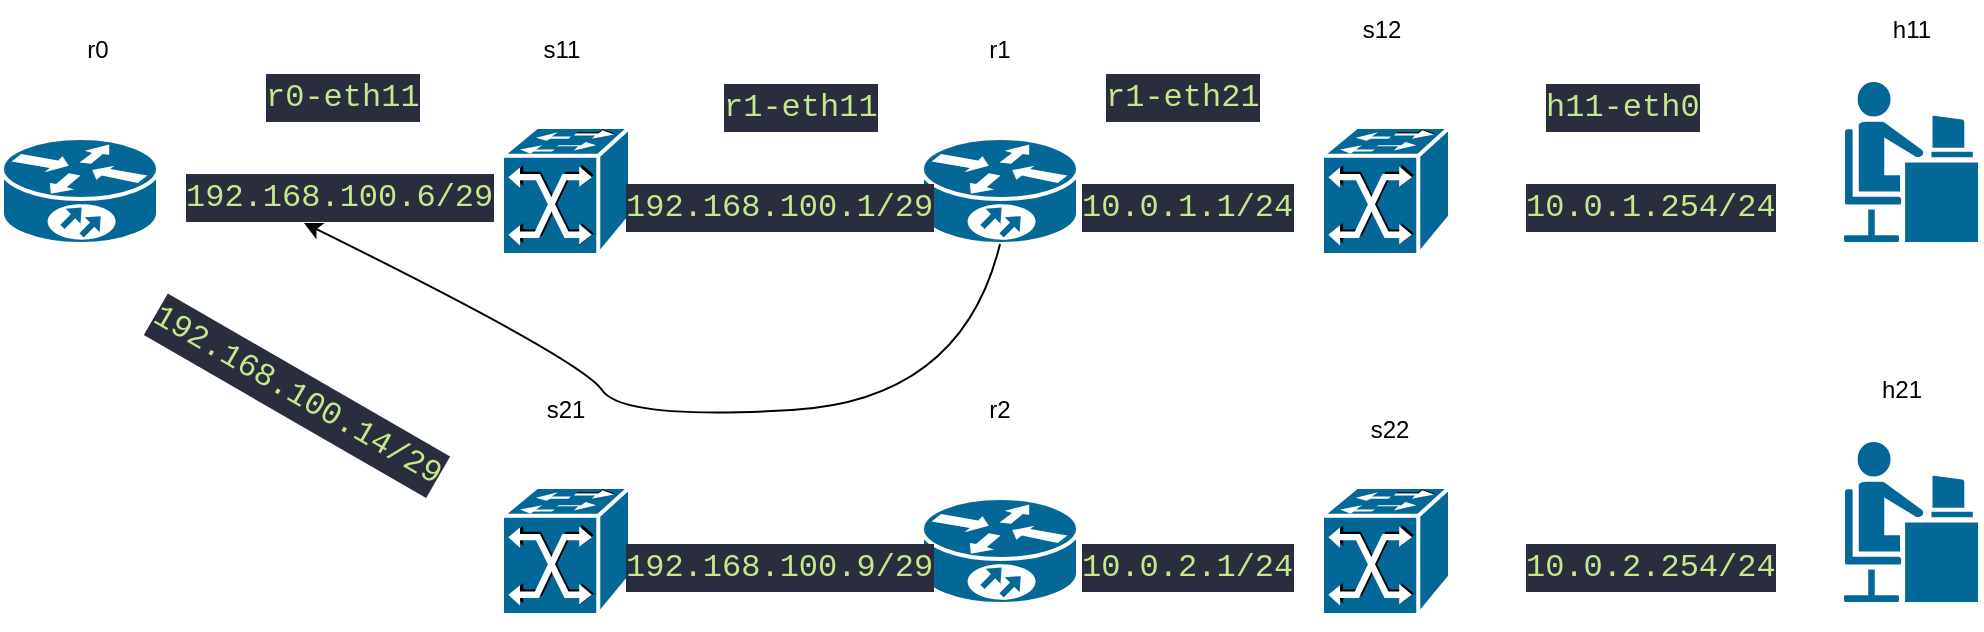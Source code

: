 <mxfile version="24.2.1" type="device">
  <diagram name="Page-1" id="c37626ed-c26b-45fb-9056-f9ebc6bb27b6">
    <mxGraphModel dx="1147" dy="729" grid="1" gridSize="10" guides="1" tooltips="1" connect="1" arrows="1" fold="1" page="1" pageScale="1" pageWidth="1100" pageHeight="850" background="none" math="0" shadow="0">
      <root>
        <mxCell id="0" />
        <mxCell id="1" parent="0" />
        <mxCell id="8EtFlCsksFl-GMj9Htkd-1" value="" style="shape=mxgraph.cisco.routers.10700;sketch=0;html=1;pointerEvents=1;dashed=0;fillColor=#036897;strokeColor=#ffffff;strokeWidth=2;verticalLabelPosition=bottom;verticalAlign=top;align=center;outlineConnect=0;" vertex="1" parent="1">
          <mxGeometry x="10" y="359" width="78" height="53" as="geometry" />
        </mxCell>
        <mxCell id="8EtFlCsksFl-GMj9Htkd-2" value="" style="shape=mxgraph.cisco.routers.10700;sketch=0;html=1;pointerEvents=1;dashed=0;fillColor=#036897;strokeColor=#ffffff;strokeWidth=2;verticalLabelPosition=bottom;verticalAlign=top;align=center;outlineConnect=0;" vertex="1" parent="1">
          <mxGeometry x="470" y="359" width="78" height="53" as="geometry" />
        </mxCell>
        <mxCell id="8EtFlCsksFl-GMj9Htkd-3" value="" style="shape=mxgraph.cisco.switches.atm_fast_gigabit_etherswitch;sketch=0;html=1;pointerEvents=1;dashed=0;fillColor=#036897;strokeColor=#ffffff;strokeWidth=2;verticalLabelPosition=bottom;verticalAlign=top;align=center;outlineConnect=0;" vertex="1" parent="1">
          <mxGeometry x="260" y="353.5" width="64" height="64" as="geometry" />
        </mxCell>
        <mxCell id="8EtFlCsksFl-GMj9Htkd-4" value="" style="shape=mxgraph.cisco.switches.atm_fast_gigabit_etherswitch;sketch=0;html=1;pointerEvents=1;dashed=0;fillColor=#036897;strokeColor=#ffffff;strokeWidth=2;verticalLabelPosition=bottom;verticalAlign=top;align=center;outlineConnect=0;" vertex="1" parent="1">
          <mxGeometry x="670" y="353.5" width="64" height="64" as="geometry" />
        </mxCell>
        <mxCell id="8EtFlCsksFl-GMj9Htkd-5" value="" style="shape=mxgraph.cisco.people.androgenous_person;sketch=0;html=1;pointerEvents=1;dashed=0;fillColor=#036897;strokeColor=#ffffff;strokeWidth=2;verticalLabelPosition=bottom;verticalAlign=top;align=center;outlineConnect=0;" vertex="1" parent="1">
          <mxGeometry x="930" y="330" width="69" height="82" as="geometry" />
        </mxCell>
        <mxCell id="8EtFlCsksFl-GMj9Htkd-6" value="r0" style="text;html=1;align=center;verticalAlign=middle;whiteSpace=wrap;rounded=0;" vertex="1" parent="1">
          <mxGeometry x="28" y="300" width="60" height="30" as="geometry" />
        </mxCell>
        <mxCell id="8EtFlCsksFl-GMj9Htkd-9" value="s11" style="text;html=1;align=center;verticalAlign=middle;whiteSpace=wrap;rounded=0;" vertex="1" parent="1">
          <mxGeometry x="260" y="300" width="60" height="30" as="geometry" />
        </mxCell>
        <mxCell id="8EtFlCsksFl-GMj9Htkd-11" value="r1" style="text;html=1;align=center;verticalAlign=middle;whiteSpace=wrap;rounded=0;" vertex="1" parent="1">
          <mxGeometry x="479" y="300" width="60" height="30" as="geometry" />
        </mxCell>
        <mxCell id="8EtFlCsksFl-GMj9Htkd-13" value="&lt;div style=&quot;color: #babed8;background-color: #292d3e;font-family: &#39;FiraCode NERD FONT&#39;, Menlo, Monaco, &#39;Courier New&#39;, monospace;font-weight: normal;font-size: 16px;line-height: 24px;white-space: pre;&quot;&gt;&lt;div&gt;&lt;span style=&quot;color: #c3e88d;&quot;&gt;192.168.100.1/29&lt;/span&gt;&lt;/div&gt;&lt;/div&gt;" style="text;whiteSpace=wrap;html=1;" vertex="1" parent="1">
          <mxGeometry x="320" y="375" width="159" height="50" as="geometry" />
        </mxCell>
        <mxCell id="8EtFlCsksFl-GMj9Htkd-14" value="&lt;div style=&quot;color: #babed8;background-color: #292d3e;font-family: &#39;FiraCode NERD FONT&#39;, Menlo, Monaco, &#39;Courier New&#39;, monospace;font-weight: normal;font-size: 16px;line-height: 24px;white-space: pre;&quot;&gt;&lt;div&gt;&lt;span style=&quot;color: #c3e88d;&quot;&gt;10.0.1.1/24&lt;/span&gt;&lt;/div&gt;&lt;/div&gt;" style="text;whiteSpace=wrap;html=1;" vertex="1" parent="1">
          <mxGeometry x="548" y="375" width="140" height="50" as="geometry" />
        </mxCell>
        <mxCell id="8EtFlCsksFl-GMj9Htkd-15" value="&lt;div style=&quot;color: #babed8;background-color: #292d3e;font-family: &#39;FiraCode NERD FONT&#39;, Menlo, Monaco, &#39;Courier New&#39;, monospace;font-weight: normal;font-size: 16px;line-height: 24px;white-space: pre;&quot;&gt;&lt;div&gt;&lt;span style=&quot;color: #c3e88d;&quot;&gt;192.168.100.6/29&lt;/span&gt;&lt;/div&gt;&lt;/div&gt;" style="text;whiteSpace=wrap;html=1;" vertex="1" parent="1">
          <mxGeometry x="100" y="369.5" width="122" height="32" as="geometry" />
        </mxCell>
        <mxCell id="8EtFlCsksFl-GMj9Htkd-16" value="&lt;div style=&quot;color: #babed8;background-color: #292d3e;font-family: &#39;FiraCode NERD FONT&#39;, Menlo, Monaco, &#39;Courier New&#39;, monospace;font-weight: normal;font-size: 16px;line-height: 24px;white-space: pre;&quot;&gt;&lt;div&gt;&lt;span style=&quot;color: #c3e88d;&quot;&gt;10.0.1.254/24&lt;/span&gt;&lt;/div&gt;&lt;/div&gt;" style="text;whiteSpace=wrap;html=1;" vertex="1" parent="1">
          <mxGeometry x="770" y="375" width="160" height="50" as="geometry" />
        </mxCell>
        <mxCell id="8EtFlCsksFl-GMj9Htkd-18" value="" style="shape=mxgraph.cisco.routers.10700;sketch=0;html=1;pointerEvents=1;dashed=0;fillColor=#036897;strokeColor=#ffffff;strokeWidth=2;verticalLabelPosition=bottom;verticalAlign=top;align=center;outlineConnect=0;" vertex="1" parent="1">
          <mxGeometry x="470" y="539" width="78" height="53" as="geometry" />
        </mxCell>
        <mxCell id="8EtFlCsksFl-GMj9Htkd-19" value="" style="shape=mxgraph.cisco.switches.atm_fast_gigabit_etherswitch;sketch=0;html=1;pointerEvents=1;dashed=0;fillColor=#036897;strokeColor=#ffffff;strokeWidth=2;verticalLabelPosition=bottom;verticalAlign=top;align=center;outlineConnect=0;" vertex="1" parent="1">
          <mxGeometry x="260" y="533.5" width="64" height="64" as="geometry" />
        </mxCell>
        <mxCell id="8EtFlCsksFl-GMj9Htkd-20" value="" style="shape=mxgraph.cisco.switches.atm_fast_gigabit_etherswitch;sketch=0;html=1;pointerEvents=1;dashed=0;fillColor=#036897;strokeColor=#ffffff;strokeWidth=2;verticalLabelPosition=bottom;verticalAlign=top;align=center;outlineConnect=0;" vertex="1" parent="1">
          <mxGeometry x="670" y="533.5" width="64" height="64" as="geometry" />
        </mxCell>
        <mxCell id="8EtFlCsksFl-GMj9Htkd-21" value="" style="shape=mxgraph.cisco.people.androgenous_person;sketch=0;html=1;pointerEvents=1;dashed=0;fillColor=#036897;strokeColor=#ffffff;strokeWidth=2;verticalLabelPosition=bottom;verticalAlign=top;align=center;outlineConnect=0;" vertex="1" parent="1">
          <mxGeometry x="930" y="510" width="69" height="82" as="geometry" />
        </mxCell>
        <mxCell id="8EtFlCsksFl-GMj9Htkd-24" value="s21" style="text;html=1;align=center;verticalAlign=middle;whiteSpace=wrap;rounded=0;" vertex="1" parent="1">
          <mxGeometry x="262" y="480" width="60" height="30" as="geometry" />
        </mxCell>
        <mxCell id="8EtFlCsksFl-GMj9Htkd-26" value="r2" style="text;html=1;align=center;verticalAlign=middle;whiteSpace=wrap;rounded=0;" vertex="1" parent="1">
          <mxGeometry x="479" y="480" width="60" height="30" as="geometry" />
        </mxCell>
        <mxCell id="8EtFlCsksFl-GMj9Htkd-28" value="&lt;div style=&quot;color: #babed8;background-color: #292d3e;font-family: &#39;FiraCode NERD FONT&#39;, Menlo, Monaco, &#39;Courier New&#39;, monospace;font-weight: normal;font-size: 16px;line-height: 24px;white-space: pre;&quot;&gt;&lt;div&gt;&lt;span style=&quot;color: #c3e88d;&quot;&gt;192.168.100.9/29&lt;/span&gt;&lt;/div&gt;&lt;/div&gt;" style="text;whiteSpace=wrap;html=1;" vertex="1" parent="1">
          <mxGeometry x="320" y="555" width="159" height="50" as="geometry" />
        </mxCell>
        <mxCell id="8EtFlCsksFl-GMj9Htkd-29" value="&lt;div style=&quot;color: #babed8;background-color: #292d3e;font-family: &#39;FiraCode NERD FONT&#39;, Menlo, Monaco, &#39;Courier New&#39;, monospace;font-weight: normal;font-size: 16px;line-height: 24px;white-space: pre;&quot;&gt;&lt;div&gt;&lt;span style=&quot;color: #c3e88d;&quot;&gt;10.0.2.1/24&lt;/span&gt;&lt;/div&gt;&lt;/div&gt;" style="text;whiteSpace=wrap;html=1;" vertex="1" parent="1">
          <mxGeometry x="548" y="555" width="140" height="50" as="geometry" />
        </mxCell>
        <mxCell id="8EtFlCsksFl-GMj9Htkd-30" value="&lt;div style=&quot;color: #babed8;background-color: #292d3e;font-family: &#39;FiraCode NERD FONT&#39;, Menlo, Monaco, &#39;Courier New&#39;, monospace;font-weight: normal;font-size: 16px;line-height: 24px;white-space: pre;&quot;&gt;&lt;div&gt;&lt;span style=&quot;color: #c3e88d;&quot;&gt;192.168.100.14/29&lt;/span&gt;&lt;/div&gt;&lt;/div&gt;" style="text;whiteSpace=wrap;html=1;rotation=30;" vertex="1" parent="1">
          <mxGeometry x="79" y="458" width="122" height="32" as="geometry" />
        </mxCell>
        <mxCell id="8EtFlCsksFl-GMj9Htkd-31" value="&lt;div style=&quot;color: #babed8;background-color: #292d3e;font-family: &#39;FiraCode NERD FONT&#39;, Menlo, Monaco, &#39;Courier New&#39;, monospace;font-weight: normal;font-size: 16px;line-height: 24px;white-space: pre;&quot;&gt;&lt;div&gt;&lt;span style=&quot;color: #c3e88d;&quot;&gt;10.0.2.254/24&lt;/span&gt;&lt;/div&gt;&lt;/div&gt;" style="text;whiteSpace=wrap;html=1;" vertex="1" parent="1">
          <mxGeometry x="770" y="555" width="160" height="50" as="geometry" />
        </mxCell>
        <mxCell id="8EtFlCsksFl-GMj9Htkd-32" value="s22" style="text;html=1;align=center;verticalAlign=middle;whiteSpace=wrap;rounded=0;" vertex="1" parent="1">
          <mxGeometry x="674" y="490" width="60" height="30" as="geometry" />
        </mxCell>
        <mxCell id="8EtFlCsksFl-GMj9Htkd-33" value="s12" style="text;html=1;align=center;verticalAlign=middle;whiteSpace=wrap;rounded=0;" vertex="1" parent="1">
          <mxGeometry x="670" y="290" width="60" height="30" as="geometry" />
        </mxCell>
        <mxCell id="8EtFlCsksFl-GMj9Htkd-35" value="h11" style="text;html=1;align=center;verticalAlign=middle;whiteSpace=wrap;rounded=0;" vertex="1" parent="1">
          <mxGeometry x="934.5" y="290" width="60" height="30" as="geometry" />
        </mxCell>
        <mxCell id="8EtFlCsksFl-GMj9Htkd-36" value="h21" style="text;html=1;align=center;verticalAlign=middle;whiteSpace=wrap;rounded=0;" vertex="1" parent="1">
          <mxGeometry x="930" y="470" width="60" height="30" as="geometry" />
        </mxCell>
        <mxCell id="8EtFlCsksFl-GMj9Htkd-39" value="" style="curved=1;endArrow=classic;html=1;rounded=0;exitX=0.5;exitY=1;exitDx=0;exitDy=0;exitPerimeter=0;entryX=0.5;entryY=1;entryDx=0;entryDy=0;" edge="1" parent="1" source="8EtFlCsksFl-GMj9Htkd-2" target="8EtFlCsksFl-GMj9Htkd-15">
          <mxGeometry width="50" height="50" relative="1" as="geometry">
            <mxPoint x="440" y="490" as="sourcePoint" />
            <mxPoint x="490" y="440" as="targetPoint" />
            <Array as="points">
              <mxPoint x="490" y="490" />
              <mxPoint x="320" y="500" />
              <mxPoint x="300" y="470" />
            </Array>
          </mxGeometry>
        </mxCell>
        <mxCell id="8EtFlCsksFl-GMj9Htkd-40" value="&lt;div style=&quot;color: #babed8;background-color: #292d3e;font-family: &#39;FiraCode NERD FONT&#39;, Menlo, Monaco, &#39;Courier New&#39;, monospace;font-weight: normal;font-size: 16px;line-height: 24px;white-space: pre;&quot;&gt;&lt;div&gt;&lt;span style=&quot;color: #c3e88d;&quot;&gt;r1-eth11&lt;/span&gt;&lt;/div&gt;&lt;/div&gt;" style="text;whiteSpace=wrap;html=1;" vertex="1" parent="1">
          <mxGeometry x="369" y="325" width="110" height="50" as="geometry" />
        </mxCell>
        <mxCell id="8EtFlCsksFl-GMj9Htkd-41" value="&lt;div style=&quot;color: #babed8;background-color: #292d3e;font-family: &#39;FiraCode NERD FONT&#39;, Menlo, Monaco, &#39;Courier New&#39;, monospace;font-weight: normal;font-size: 16px;line-height: 24px;white-space: pre;&quot;&gt;&lt;div&gt;&lt;span style=&quot;color: #c3e88d;&quot;&gt;r0-eth11&lt;/span&gt;&lt;/div&gt;&lt;/div&gt;" style="text;whiteSpace=wrap;html=1;" vertex="1" parent="1">
          <mxGeometry x="140" y="319.5" width="110" height="50" as="geometry" />
        </mxCell>
        <mxCell id="8EtFlCsksFl-GMj9Htkd-42" value="&lt;div style=&quot;color: #babed8;background-color: #292d3e;font-family: &#39;FiraCode NERD FONT&#39;, Menlo, Monaco, &#39;Courier New&#39;, monospace;font-weight: normal;font-size: 16px;line-height: 24px;white-space: pre;&quot;&gt;&lt;div&gt;&lt;span style=&quot;color: #c3e88d;&quot;&gt;r1-eth21&lt;/span&gt;&lt;/div&gt;&lt;/div&gt;" style="text;whiteSpace=wrap;html=1;" vertex="1" parent="1">
          <mxGeometry x="560" y="319.5" width="110" height="50" as="geometry" />
        </mxCell>
        <mxCell id="8EtFlCsksFl-GMj9Htkd-43" value="&lt;div style=&quot;color: #babed8;background-color: #292d3e;font-family: &#39;FiraCode NERD FONT&#39;, Menlo, Monaco, &#39;Courier New&#39;, monospace;font-weight: normal;font-size: 16px;line-height: 24px;white-space: pre;&quot;&gt;&lt;div&gt;&lt;span style=&quot;color: #c3e88d;&quot;&gt;h11-eth0&lt;/span&gt;&lt;/div&gt;&lt;/div&gt;" style="text;whiteSpace=wrap;html=1;" vertex="1" parent="1">
          <mxGeometry x="780" y="325" width="110" height="50" as="geometry" />
        </mxCell>
      </root>
    </mxGraphModel>
  </diagram>
</mxfile>
